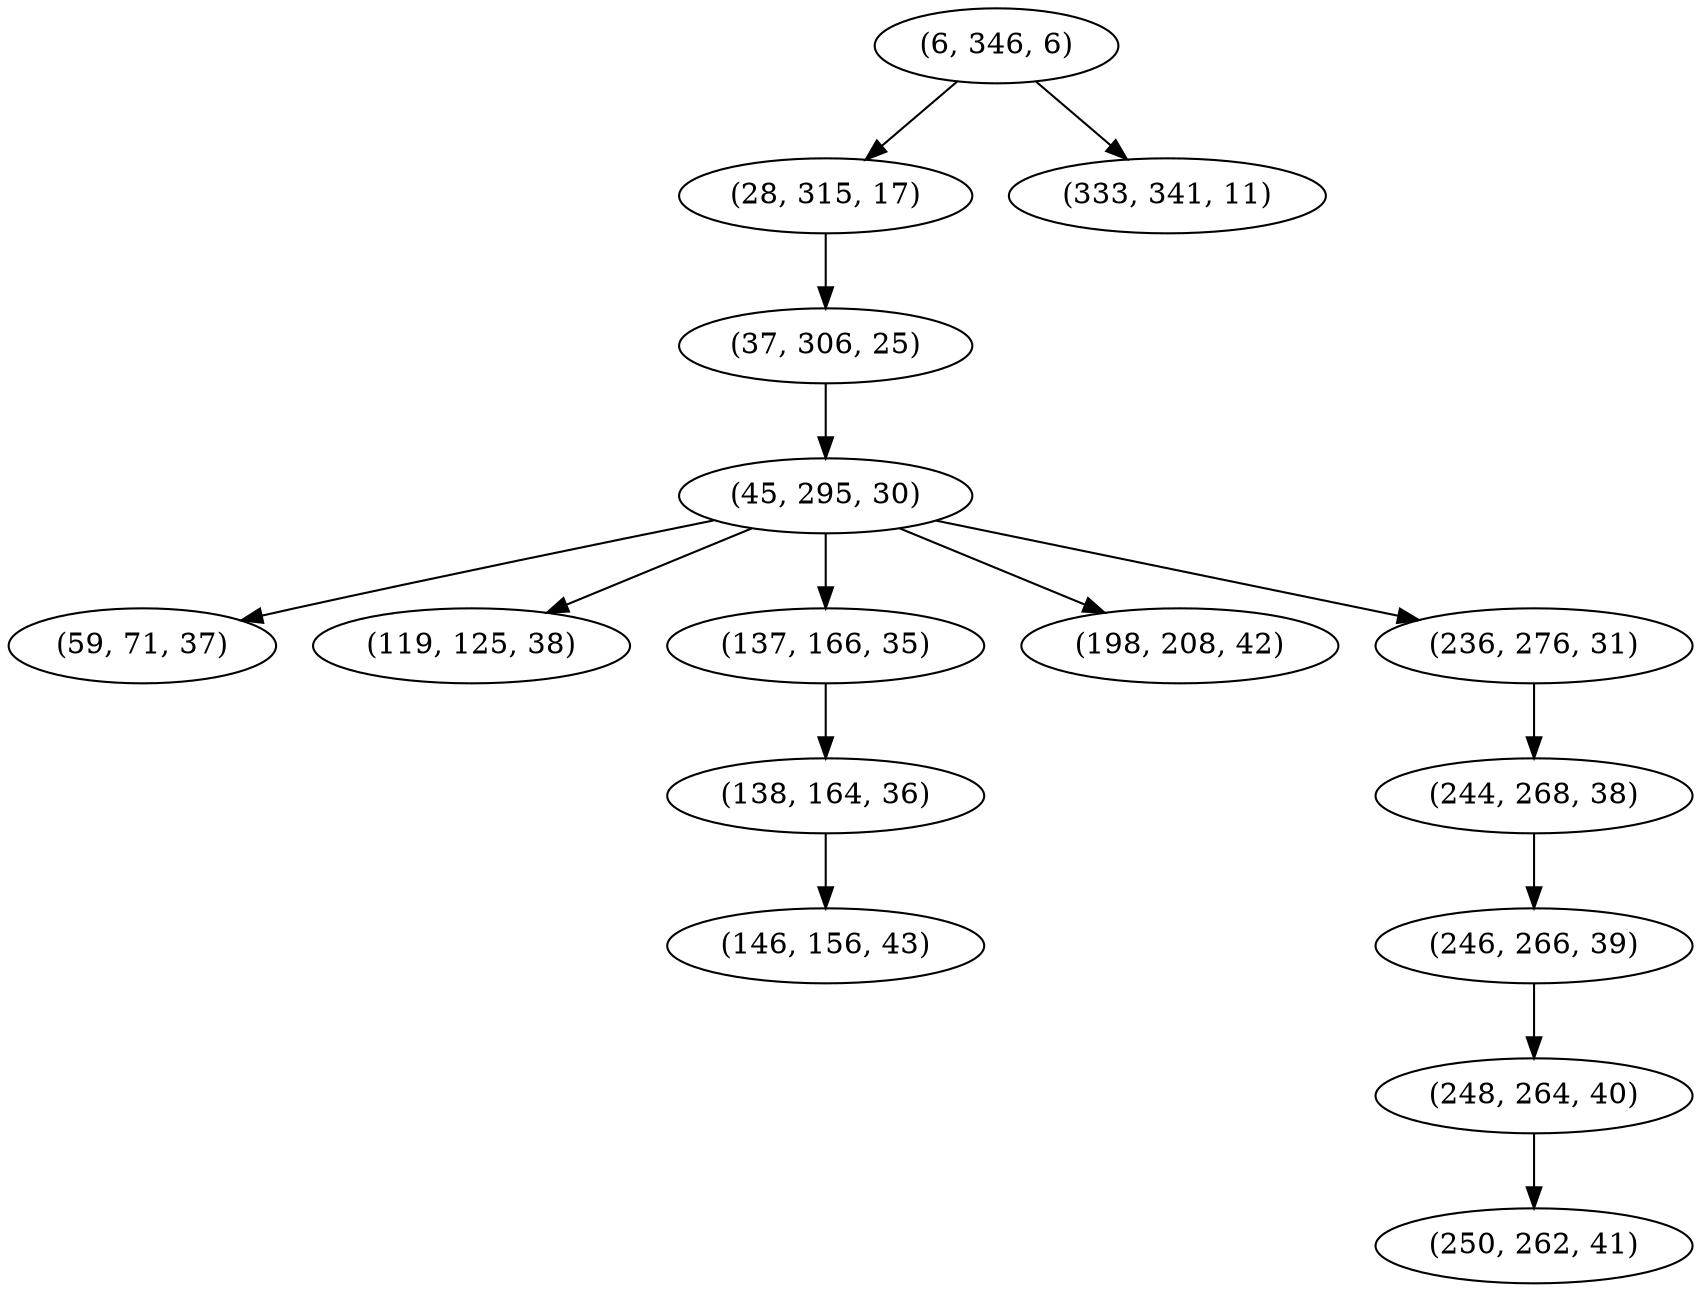 digraph tree {
    "(6, 346, 6)";
    "(28, 315, 17)";
    "(37, 306, 25)";
    "(45, 295, 30)";
    "(59, 71, 37)";
    "(119, 125, 38)";
    "(137, 166, 35)";
    "(138, 164, 36)";
    "(146, 156, 43)";
    "(198, 208, 42)";
    "(236, 276, 31)";
    "(244, 268, 38)";
    "(246, 266, 39)";
    "(248, 264, 40)";
    "(250, 262, 41)";
    "(333, 341, 11)";
    "(6, 346, 6)" -> "(28, 315, 17)";
    "(6, 346, 6)" -> "(333, 341, 11)";
    "(28, 315, 17)" -> "(37, 306, 25)";
    "(37, 306, 25)" -> "(45, 295, 30)";
    "(45, 295, 30)" -> "(59, 71, 37)";
    "(45, 295, 30)" -> "(119, 125, 38)";
    "(45, 295, 30)" -> "(137, 166, 35)";
    "(45, 295, 30)" -> "(198, 208, 42)";
    "(45, 295, 30)" -> "(236, 276, 31)";
    "(137, 166, 35)" -> "(138, 164, 36)";
    "(138, 164, 36)" -> "(146, 156, 43)";
    "(236, 276, 31)" -> "(244, 268, 38)";
    "(244, 268, 38)" -> "(246, 266, 39)";
    "(246, 266, 39)" -> "(248, 264, 40)";
    "(248, 264, 40)" -> "(250, 262, 41)";
}

